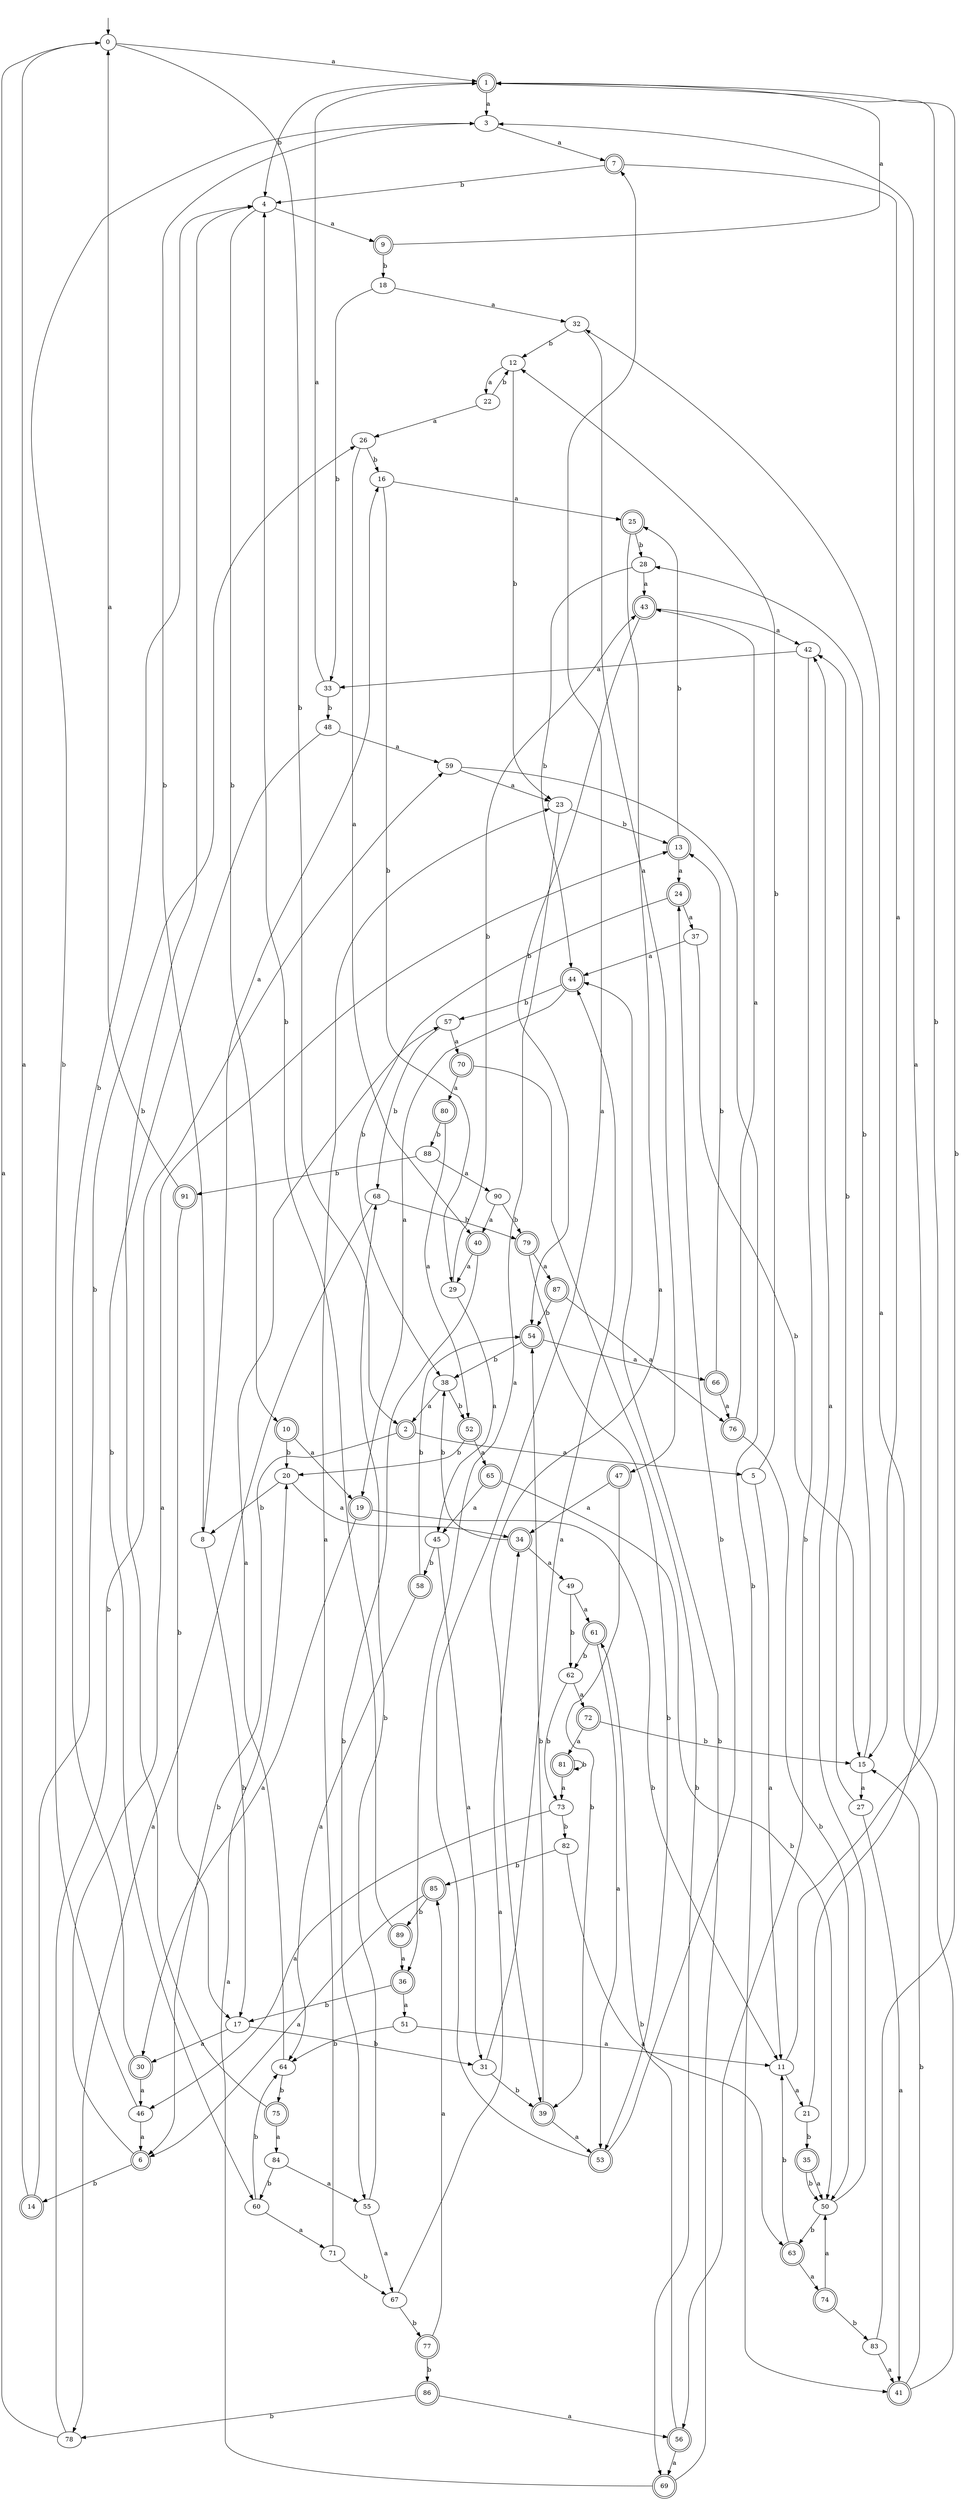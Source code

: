digraph RandomDFA {
  __start0 [label="", shape=none];
  __start0 -> 0 [label=""];
  0 [shape=circle]
  0 -> 1 [label="a"]
  0 -> 2 [label="b"]
  1 [shape=doublecircle]
  1 -> 3 [label="a"]
  1 -> 4 [label="b"]
  2 [shape=doublecircle]
  2 -> 5 [label="a"]
  2 -> 6 [label="b"]
  3
  3 -> 7 [label="a"]
  3 -> 8 [label="b"]
  4
  4 -> 9 [label="a"]
  4 -> 10 [label="b"]
  5
  5 -> 11 [label="a"]
  5 -> 12 [label="b"]
  6 [shape=doublecircle]
  6 -> 13 [label="a"]
  6 -> 14 [label="b"]
  7 [shape=doublecircle]
  7 -> 15 [label="a"]
  7 -> 4 [label="b"]
  8
  8 -> 16 [label="a"]
  8 -> 17 [label="b"]
  9 [shape=doublecircle]
  9 -> 1 [label="a"]
  9 -> 18 [label="b"]
  10 [shape=doublecircle]
  10 -> 19 [label="a"]
  10 -> 20 [label="b"]
  11
  11 -> 21 [label="a"]
  11 -> 1 [label="b"]
  12
  12 -> 22 [label="a"]
  12 -> 23 [label="b"]
  13 [shape=doublecircle]
  13 -> 24 [label="a"]
  13 -> 25 [label="b"]
  14 [shape=doublecircle]
  14 -> 0 [label="a"]
  14 -> 26 [label="b"]
  15
  15 -> 27 [label="a"]
  15 -> 28 [label="b"]
  16
  16 -> 25 [label="a"]
  16 -> 29 [label="b"]
  17
  17 -> 30 [label="a"]
  17 -> 31 [label="b"]
  18
  18 -> 32 [label="a"]
  18 -> 33 [label="b"]
  19 [shape=doublecircle]
  19 -> 30 [label="a"]
  19 -> 11 [label="b"]
  20
  20 -> 34 [label="a"]
  20 -> 8 [label="b"]
  21
  21 -> 3 [label="a"]
  21 -> 35 [label="b"]
  22
  22 -> 26 [label="a"]
  22 -> 12 [label="b"]
  23
  23 -> 36 [label="a"]
  23 -> 13 [label="b"]
  24 [shape=doublecircle]
  24 -> 37 [label="a"]
  24 -> 38 [label="b"]
  25 [shape=doublecircle]
  25 -> 39 [label="a"]
  25 -> 28 [label="b"]
  26
  26 -> 40 [label="a"]
  26 -> 16 [label="b"]
  27
  27 -> 41 [label="a"]
  27 -> 42 [label="b"]
  28
  28 -> 43 [label="a"]
  28 -> 44 [label="b"]
  29
  29 -> 45 [label="a"]
  29 -> 43 [label="b"]
  30 [shape=doublecircle]
  30 -> 46 [label="a"]
  30 -> 4 [label="b"]
  31
  31 -> 44 [label="a"]
  31 -> 39 [label="b"]
  32
  32 -> 47 [label="a"]
  32 -> 12 [label="b"]
  33
  33 -> 1 [label="a"]
  33 -> 48 [label="b"]
  34 [shape=doublecircle]
  34 -> 49 [label="a"]
  34 -> 38 [label="b"]
  35 [shape=doublecircle]
  35 -> 50 [label="a"]
  35 -> 50 [label="b"]
  36 [shape=doublecircle]
  36 -> 51 [label="a"]
  36 -> 17 [label="b"]
  37
  37 -> 44 [label="a"]
  37 -> 15 [label="b"]
  38
  38 -> 2 [label="a"]
  38 -> 52 [label="b"]
  39 [shape=doublecircle]
  39 -> 53 [label="a"]
  39 -> 54 [label="b"]
  40 [shape=doublecircle]
  40 -> 29 [label="a"]
  40 -> 55 [label="b"]
  41 [shape=doublecircle]
  41 -> 32 [label="a"]
  41 -> 15 [label="b"]
  42
  42 -> 33 [label="a"]
  42 -> 56 [label="b"]
  43 [shape=doublecircle]
  43 -> 42 [label="a"]
  43 -> 54 [label="b"]
  44 [shape=doublecircle]
  44 -> 19 [label="a"]
  44 -> 57 [label="b"]
  45
  45 -> 31 [label="a"]
  45 -> 58 [label="b"]
  46
  46 -> 6 [label="a"]
  46 -> 3 [label="b"]
  47 [shape=doublecircle]
  47 -> 34 [label="a"]
  47 -> 39 [label="b"]
  48
  48 -> 59 [label="a"]
  48 -> 60 [label="b"]
  49
  49 -> 61 [label="a"]
  49 -> 62 [label="b"]
  50
  50 -> 42 [label="a"]
  50 -> 63 [label="b"]
  51
  51 -> 11 [label="a"]
  51 -> 64 [label="b"]
  52 [shape=doublecircle]
  52 -> 65 [label="a"]
  52 -> 20 [label="b"]
  53 [shape=doublecircle]
  53 -> 7 [label="a"]
  53 -> 24 [label="b"]
  54 [shape=doublecircle]
  54 -> 66 [label="a"]
  54 -> 38 [label="b"]
  55
  55 -> 67 [label="a"]
  55 -> 68 [label="b"]
  56 [shape=doublecircle]
  56 -> 69 [label="a"]
  56 -> 61 [label="b"]
  57
  57 -> 70 [label="a"]
  57 -> 68 [label="b"]
  58 [shape=doublecircle]
  58 -> 64 [label="a"]
  58 -> 54 [label="b"]
  59
  59 -> 23 [label="a"]
  59 -> 41 [label="b"]
  60
  60 -> 71 [label="a"]
  60 -> 64 [label="b"]
  61 [shape=doublecircle]
  61 -> 53 [label="a"]
  61 -> 62 [label="b"]
  62
  62 -> 72 [label="a"]
  62 -> 73 [label="b"]
  63 [shape=doublecircle]
  63 -> 74 [label="a"]
  63 -> 11 [label="b"]
  64
  64 -> 57 [label="a"]
  64 -> 75 [label="b"]
  65 [shape=doublecircle]
  65 -> 45 [label="a"]
  65 -> 50 [label="b"]
  66 [shape=doublecircle]
  66 -> 76 [label="a"]
  66 -> 13 [label="b"]
  67
  67 -> 34 [label="a"]
  67 -> 77 [label="b"]
  68
  68 -> 78 [label="a"]
  68 -> 79 [label="b"]
  69 [shape=doublecircle]
  69 -> 20 [label="a"]
  69 -> 44 [label="b"]
  70 [shape=doublecircle]
  70 -> 80 [label="a"]
  70 -> 69 [label="b"]
  71
  71 -> 23 [label="a"]
  71 -> 67 [label="b"]
  72 [shape=doublecircle]
  72 -> 81 [label="a"]
  72 -> 15 [label="b"]
  73
  73 -> 46 [label="a"]
  73 -> 82 [label="b"]
  74 [shape=doublecircle]
  74 -> 50 [label="a"]
  74 -> 83 [label="b"]
  75 [shape=doublecircle]
  75 -> 84 [label="a"]
  75 -> 4 [label="b"]
  76 [shape=doublecircle]
  76 -> 43 [label="a"]
  76 -> 50 [label="b"]
  77 [shape=doublecircle]
  77 -> 85 [label="a"]
  77 -> 86 [label="b"]
  78
  78 -> 0 [label="a"]
  78 -> 59 [label="b"]
  79 [shape=doublecircle]
  79 -> 87 [label="a"]
  79 -> 53 [label="b"]
  80 [shape=doublecircle]
  80 -> 52 [label="a"]
  80 -> 88 [label="b"]
  81 [shape=doublecircle]
  81 -> 73 [label="a"]
  81 -> 81 [label="b"]
  82
  82 -> 63 [label="a"]
  82 -> 85 [label="b"]
  83
  83 -> 41 [label="a"]
  83 -> 1 [label="b"]
  84
  84 -> 55 [label="a"]
  84 -> 60 [label="b"]
  85 [shape=doublecircle]
  85 -> 6 [label="a"]
  85 -> 89 [label="b"]
  86 [shape=doublecircle]
  86 -> 56 [label="a"]
  86 -> 78 [label="b"]
  87 [shape=doublecircle]
  87 -> 76 [label="a"]
  87 -> 54 [label="b"]
  88
  88 -> 90 [label="a"]
  88 -> 91 [label="b"]
  89 [shape=doublecircle]
  89 -> 36 [label="a"]
  89 -> 4 [label="b"]
  90
  90 -> 40 [label="a"]
  90 -> 79 [label="b"]
  91 [shape=doublecircle]
  91 -> 0 [label="a"]
  91 -> 17 [label="b"]
}
